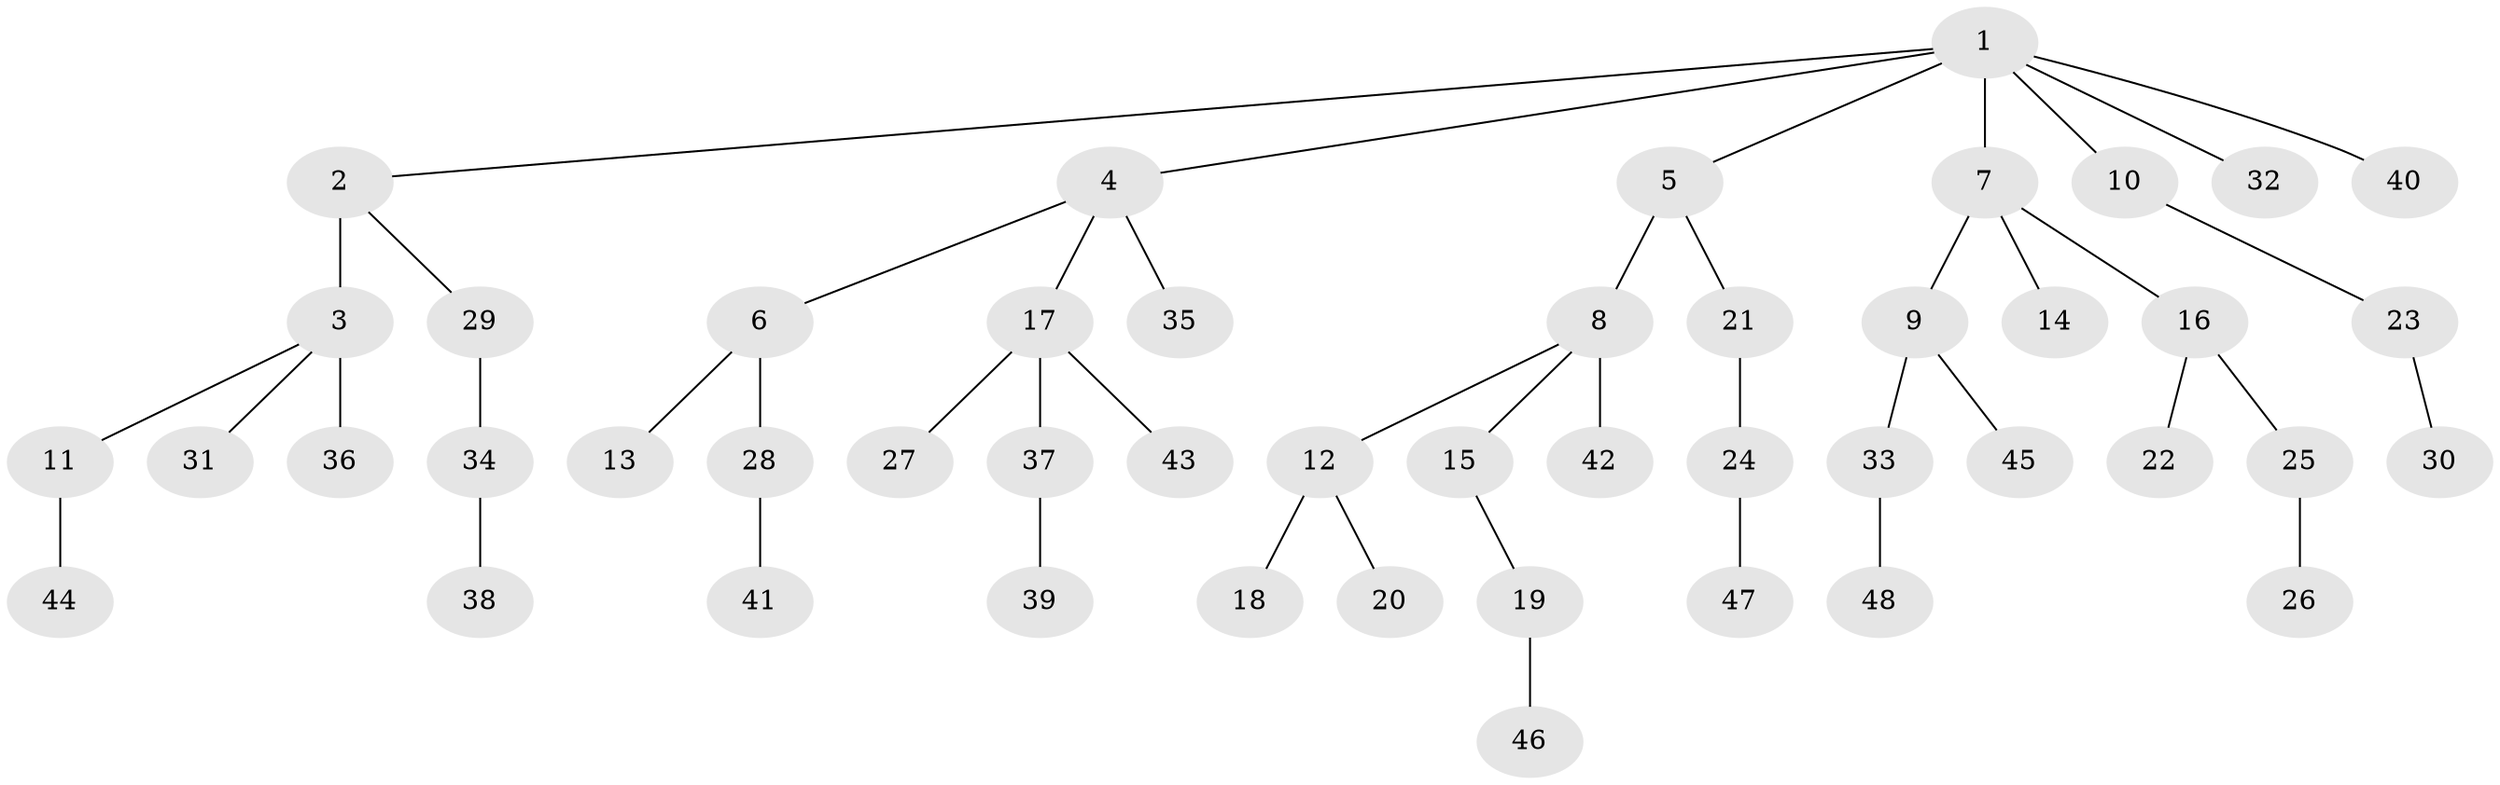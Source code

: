 // original degree distribution, {7: 0.01098901098901099, 6: 0.04395604395604396, 2: 0.27472527472527475, 5: 0.03296703296703297, 3: 0.10989010989010989, 4: 0.02197802197802198, 1: 0.5054945054945055}
// Generated by graph-tools (version 1.1) at 2025/36/03/09/25 02:36:52]
// undirected, 48 vertices, 47 edges
graph export_dot {
graph [start="1"]
  node [color=gray90,style=filled];
  1;
  2;
  3;
  4;
  5;
  6;
  7;
  8;
  9;
  10;
  11;
  12;
  13;
  14;
  15;
  16;
  17;
  18;
  19;
  20;
  21;
  22;
  23;
  24;
  25;
  26;
  27;
  28;
  29;
  30;
  31;
  32;
  33;
  34;
  35;
  36;
  37;
  38;
  39;
  40;
  41;
  42;
  43;
  44;
  45;
  46;
  47;
  48;
  1 -- 2 [weight=1.0];
  1 -- 4 [weight=1.0];
  1 -- 5 [weight=1.0];
  1 -- 7 [weight=1.0];
  1 -- 10 [weight=1.0];
  1 -- 32 [weight=1.0];
  1 -- 40 [weight=1.0];
  2 -- 3 [weight=3.0];
  2 -- 29 [weight=1.0];
  3 -- 11 [weight=1.0];
  3 -- 31 [weight=1.0];
  3 -- 36 [weight=1.0];
  4 -- 6 [weight=1.0];
  4 -- 17 [weight=1.0];
  4 -- 35 [weight=1.0];
  5 -- 8 [weight=2.0];
  5 -- 21 [weight=1.0];
  6 -- 13 [weight=1.0];
  6 -- 28 [weight=1.0];
  7 -- 9 [weight=1.0];
  7 -- 14 [weight=2.0];
  7 -- 16 [weight=1.0];
  8 -- 12 [weight=1.0];
  8 -- 15 [weight=1.0];
  8 -- 42 [weight=1.0];
  9 -- 33 [weight=1.0];
  9 -- 45 [weight=3.0];
  10 -- 23 [weight=1.0];
  11 -- 44 [weight=1.0];
  12 -- 18 [weight=2.0];
  12 -- 20 [weight=1.0];
  15 -- 19 [weight=1.0];
  16 -- 22 [weight=1.0];
  16 -- 25 [weight=1.0];
  17 -- 27 [weight=1.0];
  17 -- 37 [weight=1.0];
  17 -- 43 [weight=1.0];
  19 -- 46 [weight=1.0];
  21 -- 24 [weight=1.0];
  23 -- 30 [weight=1.0];
  24 -- 47 [weight=1.0];
  25 -- 26 [weight=1.0];
  28 -- 41 [weight=1.0];
  29 -- 34 [weight=1.0];
  33 -- 48 [weight=1.0];
  34 -- 38 [weight=1.0];
  37 -- 39 [weight=1.0];
}
